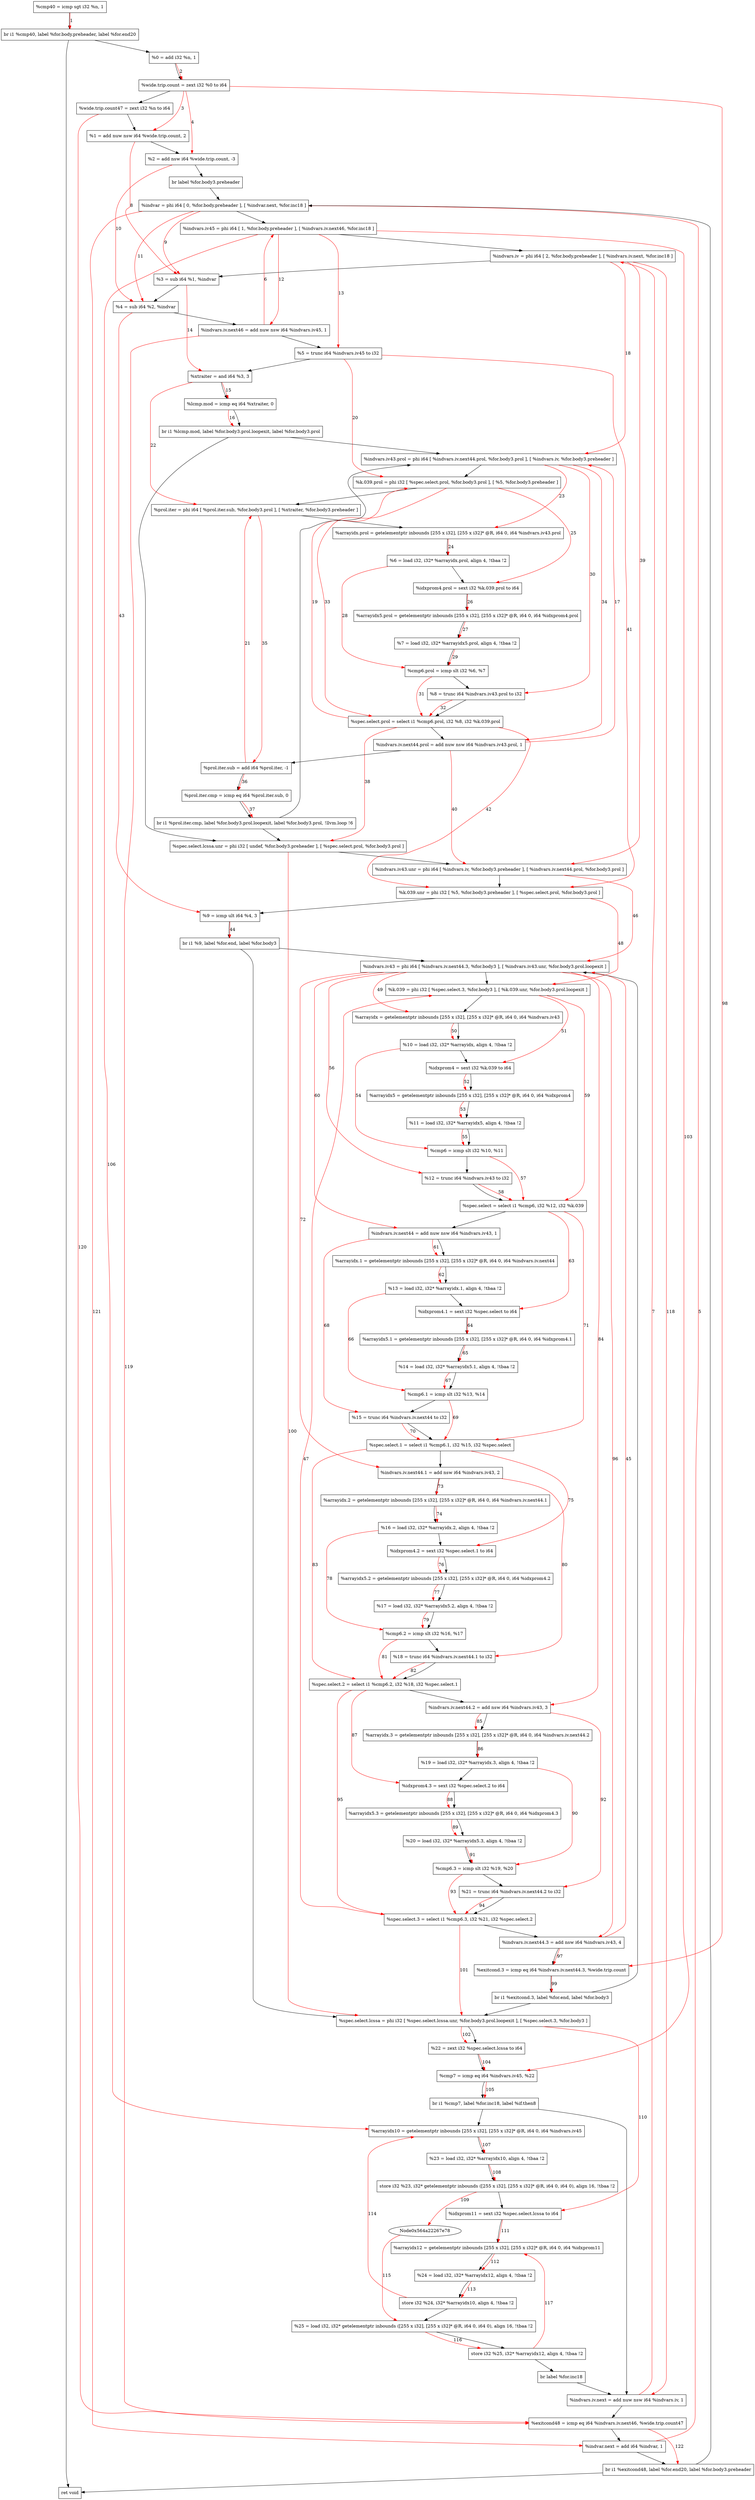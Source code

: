 digraph "CDFG for'func' function" {
	Node0x564a222619b0[shape=record, label="  %cmp40 = icmp sgt i32 %n, 1"]
	Node0x564a221ebc98[shape=record, label="  br i1 %cmp40, label %for.body.preheader, label %for.end20"]
	Node0x564a22261c00[shape=record, label="  %0 = add i32 %n, 1"]
	Node0x564a222612f8[shape=record, label="  %wide.trip.count = zext i32 %0 to i64"]
	Node0x564a22261c88[shape=record, label="  %wide.trip.count47 = zext i32 %n to i64"]
	Node0x564a22261d60[shape=record, label="  %1 = add nuw nsw i64 %wide.trip.count, 2"]
	Node0x564a22261e20[shape=record, label="  %2 = add nsw i64 %wide.trip.count, -3"]
	Node0x564a22261fb8[shape=record, label="  br label %for.body3.preheader"]
	Node0x564a22262118[shape=record, label="  %indvar = phi i64 [ 0, %for.body.preheader ], [ %indvar.next, %for.inc18 ]"]
	Node0x564a222622d8[shape=record, label="  %indvars.iv45 = phi i64 [ 1, %for.body.preheader ], [ %indvars.iv.next46, %for.inc18 ]"]
	Node0x564a22262438[shape=record, label="  %indvars.iv = phi i64 [ 2, %for.body.preheader ], [ %indvars.iv.next, %for.inc18 ]"]
	Node0x564a22262530[shape=record, label="  %3 = sub i64 %1, %indvar"]
	Node0x564a222625a0[shape=record, label="  %4 = sub i64 %2, %indvar"]
	Node0x564a22262660[shape=record, label="  %indvars.iv.next46 = add nuw nsw i64 %indvars.iv45, 1"]
	Node0x564a22262288[shape=record, label="  %5 = trunc i64 %indvars.iv45 to i32"]
	Node0x564a22262870[shape=record, label="  %xtraiter = and i64 %3, 3"]
	Node0x564a22262910[shape=record, label="  %lcmp.mod = icmp eq i64 %xtraiter, 0"]
	Node0x564a221ebdb8[shape=record, label="  br i1 %lcmp.mod, label %for.body3.prol.loopexit, label %for.body3.prol"]
	Node0x564a22262bf8[shape=record, label="  %indvars.iv43.prol = phi i64 [ %indvars.iv.next44.prol, %for.body3.prol ], [ %indvars.iv, %for.body3.preheader ]"]
	Node0x564a22262da8[shape=record, label="  %k.039.prol = phi i32 [ %spec.select.prol, %for.body3.prol ], [ %5, %for.body3.preheader ]"]
	Node0x564a22262f38[shape=record, label="  %prol.iter = phi i64 [ %prol.iter.sub, %for.body3.prol ], [ %xtraiter, %for.body3.preheader ]"]
	Node0x564a22263048[shape=record, label="  %arrayidx.prol = getelementptr inbounds [255 x i32], [255 x i32]* @R, i64 0, i64 %indvars.iv43.prol"]
	Node0x564a222630b8[shape=record, label="  %6 = load i32, i32* %arrayidx.prol, align 4, !tbaa !2"]
	Node0x564a22263fc8[shape=record, label="  %idxprom4.prol = sext i32 %k.039.prol to i64"]
	Node0x564a22264058[shape=record, label="  %arrayidx5.prol = getelementptr inbounds [255 x i32], [255 x i32]* @R, i64 0, i64 %idxprom4.prol"]
	Node0x564a222640f8[shape=record, label="  %7 = load i32, i32* %arrayidx5.prol, align 4, !tbaa !2"]
	Node0x564a22264780[shape=record, label="  %cmp6.prol = icmp slt i32 %6, %7"]
	Node0x564a22264868[shape=record, label="  %8 = trunc i64 %indvars.iv43.prol to i32"]
	Node0x564a221f7468[shape=record, label="  %spec.select.prol = select i1 %cmp6.prol, i32 %8, i32 %k.039.prol"]
	Node0x564a22264c00[shape=record, label="  %indvars.iv.next44.prol = add nuw nsw i64 %indvars.iv43.prol, 1"]
	Node0x564a22264c70[shape=record, label="  %prol.iter.sub = add i64 %prol.iter, -1"]
	Node0x564a22264ce0[shape=record, label="  %prol.iter.cmp = icmp eq i64 %prol.iter.sub, 0"]
	Node0x564a221f7588[shape=record, label="  br i1 %prol.iter.cmp, label %for.body3.prol.loopexit, label %for.body3.prol, !llvm.loop !6"]
	Node0x564a222625e8[shape=record, label="  %spec.select.lcssa.unr = phi i32 [ undef, %for.body3.preheader ], [ %spec.select.prol, %for.body3.prol ]"]
	Node0x564a222652c8[shape=record, label="  %indvars.iv43.unr = phi i64 [ %indvars.iv, %for.body3.preheader ], [ %indvars.iv.next44.prol, %for.body3.prol ]"]
	Node0x564a22265398[shape=record, label="  %k.039.unr = phi i32 [ %5, %for.body3.preheader ], [ %spec.select.prol, %for.body3.prol ]"]
	Node0x564a22265460[shape=record, label="  %9 = icmp ult i64 %4, 3"]
	Node0x564a22265588[shape=record, label="  br i1 %9, label %for.end, label %for.body3"]
	Node0x564a22265658[shape=record, label="  %indvars.iv43 = phi i64 [ %indvars.iv.next44.3, %for.body3 ], [ %indvars.iv43.unr, %for.body3.prol.loopexit ]"]
	Node0x564a22265f98[shape=record, label="  %k.039 = phi i32 [ %spec.select.3, %for.body3 ], [ %k.039.unr, %for.body3.prol.loopexit ]"]
	Node0x564a22266098[shape=record, label="  %arrayidx = getelementptr inbounds [255 x i32], [255 x i32]* @R, i64 0, i64 %indvars.iv43"]
	Node0x564a22262d08[shape=record, label="  %10 = load i32, i32* %arrayidx, align 4, !tbaa !2"]
	Node0x564a22266108[shape=record, label="  %idxprom4 = sext i32 %k.039 to i64"]
	Node0x564a22266198[shape=record, label="  %arrayidx5 = getelementptr inbounds [255 x i32], [255 x i32]* @R, i64 0, i64 %idxprom4"]
	Node0x564a22266238[shape=record, label="  %11 = load i32, i32* %arrayidx5, align 4, !tbaa !2"]
	Node0x564a222662b0[shape=record, label="  %cmp6 = icmp slt i32 %10, %11"]
	Node0x564a22266328[shape=record, label="  %12 = trunc i64 %indvars.iv43 to i32"]
	Node0x564a222663b8[shape=record, label="  %spec.select = select i1 %cmp6, i32 %12, i32 %k.039"]
	Node0x564a22266490[shape=record, label="  %indvars.iv.next44 = add nuw nsw i64 %indvars.iv43, 1"]
	Node0x564a222665a8[shape=record, label="  %arrayidx.1 = getelementptr inbounds [255 x i32], [255 x i32]* @R, i64 0, i64 %indvars.iv.next44"]
	Node0x564a22266618[shape=record, label="  %13 = load i32, i32* %arrayidx.1, align 4, !tbaa !2"]
	Node0x564a22266678[shape=record, label="  %idxprom4.1 = sext i32 %spec.select to i64"]
	Node0x564a22266708[shape=record, label="  %arrayidx5.1 = getelementptr inbounds [255 x i32], [255 x i32]* @R, i64 0, i64 %idxprom4.1"]
	Node0x564a222667a8[shape=record, label="  %14 = load i32, i32* %arrayidx5.1, align 4, !tbaa !2"]
	Node0x564a22266820[shape=record, label="  %cmp6.1 = icmp slt i32 %13, %14"]
	Node0x564a222668f8[shape=record, label="  %15 = trunc i64 %indvars.iv.next44 to i32"]
	Node0x564a22266988[shape=record, label="  %spec.select.1 = select i1 %cmp6.1, i32 %15, i32 %spec.select"]
	Node0x564a22266a00[shape=record, label="  %indvars.iv.next44.1 = add nsw i64 %indvars.iv43, 2"]
	Node0x564a22266ae8[shape=record, label="  %arrayidx.2 = getelementptr inbounds [255 x i32], [255 x i32]* @R, i64 0, i64 %indvars.iv.next44.1"]
	Node0x564a22266b58[shape=record, label="  %16 = load i32, i32* %arrayidx.2, align 4, !tbaa !2"]
	Node0x564a22266bb8[shape=record, label="  %idxprom4.2 = sext i32 %spec.select.1 to i64"]
	Node0x564a22267268[shape=record, label="  %arrayidx5.2 = getelementptr inbounds [255 x i32], [255 x i32]* @R, i64 0, i64 %idxprom4.2"]
	Node0x564a22267308[shape=record, label="  %17 = load i32, i32* %arrayidx5.2, align 4, !tbaa !2"]
	Node0x564a22267380[shape=record, label="  %cmp6.2 = icmp slt i32 %16, %17"]
	Node0x564a22267458[shape=record, label="  %18 = trunc i64 %indvars.iv.next44.1 to i32"]
	Node0x564a221f7348[shape=record, label="  %spec.select.2 = select i1 %cmp6.2, i32 %18, i32 %spec.select.1"]
	Node0x564a222674d0[shape=record, label="  %indvars.iv.next44.2 = add nsw i64 %indvars.iv43, 3"]
	Node0x564a222675b8[shape=record, label="  %arrayidx.3 = getelementptr inbounds [255 x i32], [255 x i32]* @R, i64 0, i64 %indvars.iv.next44.2"]
	Node0x564a22267628[shape=record, label="  %19 = load i32, i32* %arrayidx.3, align 4, !tbaa !2"]
	Node0x564a22267688[shape=record, label="  %idxprom4.3 = sext i32 %spec.select.2 to i64"]
	Node0x564a22267718[shape=record, label="  %arrayidx5.3 = getelementptr inbounds [255 x i32], [255 x i32]* @R, i64 0, i64 %idxprom4.3"]
	Node0x564a222677b8[shape=record, label="  %20 = load i32, i32* %arrayidx5.3, align 4, !tbaa !2"]
	Node0x564a22267830[shape=record, label="  %cmp6.3 = icmp slt i32 %19, %20"]
	Node0x564a22267908[shape=record, label="  %21 = trunc i64 %indvars.iv.next44.2 to i32"]
	Node0x564a22267998[shape=record, label="  %spec.select.3 = select i1 %cmp6.3, i32 %21, i32 %spec.select.2"]
	Node0x564a22267a10[shape=record, label="  %indvars.iv.next44.3 = add nsw i64 %indvars.iv43, 4"]
	Node0x564a22267a80[shape=record, label="  %exitcond.3 = icmp eq i64 %indvars.iv.next44.3, %wide.trip.count"]
	Node0x564a22267b08[shape=record, label="  br i1 %exitcond.3, label %for.end, label %for.body3"]
	Node0x564a22267b58[shape=record, label="  %spec.select.lcssa = phi i32 [ %spec.select.lcssa.unr, %for.body3.prol.loopexit ], [ %spec.select.3, %for.body3 ]"]
	Node0x564a22262a48[shape=record, label="  %22 = zext i32 %spec.select.lcssa to i64"]
	Node0x564a22267c50[shape=record, label="  %cmp7 = icmp eq i64 %indvars.iv45, %22"]
	Node0x564a22267d28[shape=record, label="  br i1 %cmp7, label %for.inc18, label %if.then8"]
	Node0x564a22267db8[shape=record, label="  %arrayidx10 = getelementptr inbounds [255 x i32], [255 x i32]* @R, i64 0, i64 %indvars.iv45"]
	Node0x564a22262e88[shape=record, label="  %23 = load i32, i32* %arrayidx10, align 4, !tbaa !2"]
	Node0x564a222680f0[shape=record, label="  store i32 %23, i32* getelementptr inbounds ([255 x i32], [255 x i32]* @R, i64 0, i64 0), align 16, !tbaa !2"]
	Node0x564a22262af8[shape=record, label="  %idxprom11 = sext i32 %spec.select.lcssa to i64"]
	Node0x564a222681b8[shape=record, label="  %arrayidx12 = getelementptr inbounds [255 x i32], [255 x i32]* @R, i64 0, i64 %idxprom11"]
	Node0x564a22268228[shape=record, label="  %24 = load i32, i32* %arrayidx12, align 4, !tbaa !2"]
	Node0x564a222682a0[shape=record, label="  store i32 %24, i32* %arrayidx10, align 4, !tbaa !2"]
	Node0x564a22268308[shape=record, label="  %25 = load i32, i32* getelementptr inbounds ([255 x i32], [255 x i32]* @R, i64 0, i64 0), align 16, !tbaa !2"]
	Node0x564a22268380[shape=record, label="  store i32 %25, i32* %arrayidx12, align 4, !tbaa !2"]
	Node0x564a222683e8[shape=record, label="  br label %for.inc18"]
	Node0x564a22268460[shape=record, label="  %indvars.iv.next = add nuw nsw i64 %indvars.iv, 1"]
	Node0x564a22268500[shape=record, label="  %exitcond48 = icmp eq i64 %indvars.iv.next46, %wide.trip.count47"]
	Node0x564a22268570[shape=record, label="  %indvar.next = add i64 %indvar, 1"]
	Node0x564a222685f8[shape=record, label="  br i1 %exitcond48, label %for.end20, label %for.body3.preheader"]
	Node0x564a22268640[shape=record, label="  ret void"]
	Node0x564a222619b0 -> Node0x564a221ebc98
	Node0x564a221ebc98 -> Node0x564a22261c00
	Node0x564a221ebc98 -> Node0x564a22268640
	Node0x564a22261c00 -> Node0x564a222612f8
	Node0x564a222612f8 -> Node0x564a22261c88
	Node0x564a22261c88 -> Node0x564a22261d60
	Node0x564a22261d60 -> Node0x564a22261e20
	Node0x564a22261e20 -> Node0x564a22261fb8
	Node0x564a22261fb8 -> Node0x564a22262118
	Node0x564a22262118 -> Node0x564a222622d8
	Node0x564a222622d8 -> Node0x564a22262438
	Node0x564a22262438 -> Node0x564a22262530
	Node0x564a22262530 -> Node0x564a222625a0
	Node0x564a222625a0 -> Node0x564a22262660
	Node0x564a22262660 -> Node0x564a22262288
	Node0x564a22262288 -> Node0x564a22262870
	Node0x564a22262870 -> Node0x564a22262910
	Node0x564a22262910 -> Node0x564a221ebdb8
	Node0x564a221ebdb8 -> Node0x564a222625e8
	Node0x564a221ebdb8 -> Node0x564a22262bf8
	Node0x564a22262bf8 -> Node0x564a22262da8
	Node0x564a22262da8 -> Node0x564a22262f38
	Node0x564a22262f38 -> Node0x564a22263048
	Node0x564a22263048 -> Node0x564a222630b8
	Node0x564a222630b8 -> Node0x564a22263fc8
	Node0x564a22263fc8 -> Node0x564a22264058
	Node0x564a22264058 -> Node0x564a222640f8
	Node0x564a222640f8 -> Node0x564a22264780
	Node0x564a22264780 -> Node0x564a22264868
	Node0x564a22264868 -> Node0x564a221f7468
	Node0x564a221f7468 -> Node0x564a22264c00
	Node0x564a22264c00 -> Node0x564a22264c70
	Node0x564a22264c70 -> Node0x564a22264ce0
	Node0x564a22264ce0 -> Node0x564a221f7588
	Node0x564a221f7588 -> Node0x564a222625e8
	Node0x564a221f7588 -> Node0x564a22262bf8
	Node0x564a222625e8 -> Node0x564a222652c8
	Node0x564a222652c8 -> Node0x564a22265398
	Node0x564a22265398 -> Node0x564a22265460
	Node0x564a22265460 -> Node0x564a22265588
	Node0x564a22265588 -> Node0x564a22267b58
	Node0x564a22265588 -> Node0x564a22265658
	Node0x564a22265658 -> Node0x564a22265f98
	Node0x564a22265f98 -> Node0x564a22266098
	Node0x564a22266098 -> Node0x564a22262d08
	Node0x564a22262d08 -> Node0x564a22266108
	Node0x564a22266108 -> Node0x564a22266198
	Node0x564a22266198 -> Node0x564a22266238
	Node0x564a22266238 -> Node0x564a222662b0
	Node0x564a222662b0 -> Node0x564a22266328
	Node0x564a22266328 -> Node0x564a222663b8
	Node0x564a222663b8 -> Node0x564a22266490
	Node0x564a22266490 -> Node0x564a222665a8
	Node0x564a222665a8 -> Node0x564a22266618
	Node0x564a22266618 -> Node0x564a22266678
	Node0x564a22266678 -> Node0x564a22266708
	Node0x564a22266708 -> Node0x564a222667a8
	Node0x564a222667a8 -> Node0x564a22266820
	Node0x564a22266820 -> Node0x564a222668f8
	Node0x564a222668f8 -> Node0x564a22266988
	Node0x564a22266988 -> Node0x564a22266a00
	Node0x564a22266a00 -> Node0x564a22266ae8
	Node0x564a22266ae8 -> Node0x564a22266b58
	Node0x564a22266b58 -> Node0x564a22266bb8
	Node0x564a22266bb8 -> Node0x564a22267268
	Node0x564a22267268 -> Node0x564a22267308
	Node0x564a22267308 -> Node0x564a22267380
	Node0x564a22267380 -> Node0x564a22267458
	Node0x564a22267458 -> Node0x564a221f7348
	Node0x564a221f7348 -> Node0x564a222674d0
	Node0x564a222674d0 -> Node0x564a222675b8
	Node0x564a222675b8 -> Node0x564a22267628
	Node0x564a22267628 -> Node0x564a22267688
	Node0x564a22267688 -> Node0x564a22267718
	Node0x564a22267718 -> Node0x564a222677b8
	Node0x564a222677b8 -> Node0x564a22267830
	Node0x564a22267830 -> Node0x564a22267908
	Node0x564a22267908 -> Node0x564a22267998
	Node0x564a22267998 -> Node0x564a22267a10
	Node0x564a22267a10 -> Node0x564a22267a80
	Node0x564a22267a80 -> Node0x564a22267b08
	Node0x564a22267b08 -> Node0x564a22267b58
	Node0x564a22267b08 -> Node0x564a22265658
	Node0x564a22267b58 -> Node0x564a22262a48
	Node0x564a22262a48 -> Node0x564a22267c50
	Node0x564a22267c50 -> Node0x564a22267d28
	Node0x564a22267d28 -> Node0x564a22268460
	Node0x564a22267d28 -> Node0x564a22267db8
	Node0x564a22267db8 -> Node0x564a22262e88
	Node0x564a22262e88 -> Node0x564a222680f0
	Node0x564a222680f0 -> Node0x564a22262af8
	Node0x564a22262af8 -> Node0x564a222681b8
	Node0x564a222681b8 -> Node0x564a22268228
	Node0x564a22268228 -> Node0x564a222682a0
	Node0x564a222682a0 -> Node0x564a22268308
	Node0x564a22268308 -> Node0x564a22268380
	Node0x564a22268380 -> Node0x564a222683e8
	Node0x564a222683e8 -> Node0x564a22268460
	Node0x564a22268460 -> Node0x564a22268500
	Node0x564a22268500 -> Node0x564a22268570
	Node0x564a22268570 -> Node0x564a222685f8
	Node0x564a222685f8 -> Node0x564a22268640
	Node0x564a222685f8 -> Node0x564a22262118
edge [color=red]
	Node0x564a222619b0 -> Node0x564a221ebc98[label="1"]
	Node0x564a22261c00 -> Node0x564a222612f8[label="2"]
	Node0x564a222612f8 -> Node0x564a22261d60[label="3"]
	Node0x564a222612f8 -> Node0x564a22261e20[label="4"]
	Node0x564a22268570 -> Node0x564a22262118[label="5"]
	Node0x564a22262660 -> Node0x564a222622d8[label="6"]
	Node0x564a22268460 -> Node0x564a22262438[label="7"]
	Node0x564a22261d60 -> Node0x564a22262530[label="8"]
	Node0x564a22262118 -> Node0x564a22262530[label="9"]
	Node0x564a22261e20 -> Node0x564a222625a0[label="10"]
	Node0x564a22262118 -> Node0x564a222625a0[label="11"]
	Node0x564a222622d8 -> Node0x564a22262660[label="12"]
	Node0x564a222622d8 -> Node0x564a22262288[label="13"]
	Node0x564a22262530 -> Node0x564a22262870[label="14"]
	Node0x564a22262870 -> Node0x564a22262910[label="15"]
	Node0x564a22262910 -> Node0x564a221ebdb8[label="16"]
	Node0x564a22264c00 -> Node0x564a22262bf8[label="17"]
	Node0x564a22262438 -> Node0x564a22262bf8[label="18"]
	Node0x564a221f7468 -> Node0x564a22262da8[label="19"]
	Node0x564a22262288 -> Node0x564a22262da8[label="20"]
	Node0x564a22264c70 -> Node0x564a22262f38[label="21"]
	Node0x564a22262870 -> Node0x564a22262f38[label="22"]
	Node0x564a22262bf8 -> Node0x564a22263048[label="23"]
	Node0x564a22263048 -> Node0x564a222630b8[label="24"]
	Node0x564a22262da8 -> Node0x564a22263fc8[label="25"]
	Node0x564a22263fc8 -> Node0x564a22264058[label="26"]
	Node0x564a22264058 -> Node0x564a222640f8[label="27"]
	Node0x564a222630b8 -> Node0x564a22264780[label="28"]
	Node0x564a222640f8 -> Node0x564a22264780[label="29"]
	Node0x564a22262bf8 -> Node0x564a22264868[label="30"]
	Node0x564a22264780 -> Node0x564a221f7468[label="31"]
	Node0x564a22264868 -> Node0x564a221f7468[label="32"]
	Node0x564a22262da8 -> Node0x564a221f7468[label="33"]
	Node0x564a22262bf8 -> Node0x564a22264c00[label="34"]
	Node0x564a22262f38 -> Node0x564a22264c70[label="35"]
	Node0x564a22264c70 -> Node0x564a22264ce0[label="36"]
	Node0x564a22264ce0 -> Node0x564a221f7588[label="37"]
	Node0x564a221f7468 -> Node0x564a222625e8[label="38"]
	Node0x564a22262438 -> Node0x564a222652c8[label="39"]
	Node0x564a22264c00 -> Node0x564a222652c8[label="40"]
	Node0x564a22262288 -> Node0x564a22265398[label="41"]
	Node0x564a221f7468 -> Node0x564a22265398[label="42"]
	Node0x564a222625a0 -> Node0x564a22265460[label="43"]
	Node0x564a22265460 -> Node0x564a22265588[label="44"]
	Node0x564a22267a10 -> Node0x564a22265658[label="45"]
	Node0x564a222652c8 -> Node0x564a22265658[label="46"]
	Node0x564a22267998 -> Node0x564a22265f98[label="47"]
	Node0x564a22265398 -> Node0x564a22265f98[label="48"]
	Node0x564a22265658 -> Node0x564a22266098[label="49"]
	Node0x564a22266098 -> Node0x564a22262d08[label="50"]
	Node0x564a22265f98 -> Node0x564a22266108[label="51"]
	Node0x564a22266108 -> Node0x564a22266198[label="52"]
	Node0x564a22266198 -> Node0x564a22266238[label="53"]
	Node0x564a22262d08 -> Node0x564a222662b0[label="54"]
	Node0x564a22266238 -> Node0x564a222662b0[label="55"]
	Node0x564a22265658 -> Node0x564a22266328[label="56"]
	Node0x564a222662b0 -> Node0x564a222663b8[label="57"]
	Node0x564a22266328 -> Node0x564a222663b8[label="58"]
	Node0x564a22265f98 -> Node0x564a222663b8[label="59"]
	Node0x564a22265658 -> Node0x564a22266490[label="60"]
	Node0x564a22266490 -> Node0x564a222665a8[label="61"]
	Node0x564a222665a8 -> Node0x564a22266618[label="62"]
	Node0x564a222663b8 -> Node0x564a22266678[label="63"]
	Node0x564a22266678 -> Node0x564a22266708[label="64"]
	Node0x564a22266708 -> Node0x564a222667a8[label="65"]
	Node0x564a22266618 -> Node0x564a22266820[label="66"]
	Node0x564a222667a8 -> Node0x564a22266820[label="67"]
	Node0x564a22266490 -> Node0x564a222668f8[label="68"]
	Node0x564a22266820 -> Node0x564a22266988[label="69"]
	Node0x564a222668f8 -> Node0x564a22266988[label="70"]
	Node0x564a222663b8 -> Node0x564a22266988[label="71"]
	Node0x564a22265658 -> Node0x564a22266a00[label="72"]
	Node0x564a22266a00 -> Node0x564a22266ae8[label="73"]
	Node0x564a22266ae8 -> Node0x564a22266b58[label="74"]
	Node0x564a22266988 -> Node0x564a22266bb8[label="75"]
	Node0x564a22266bb8 -> Node0x564a22267268[label="76"]
	Node0x564a22267268 -> Node0x564a22267308[label="77"]
	Node0x564a22266b58 -> Node0x564a22267380[label="78"]
	Node0x564a22267308 -> Node0x564a22267380[label="79"]
	Node0x564a22266a00 -> Node0x564a22267458[label="80"]
	Node0x564a22267380 -> Node0x564a221f7348[label="81"]
	Node0x564a22267458 -> Node0x564a221f7348[label="82"]
	Node0x564a22266988 -> Node0x564a221f7348[label="83"]
	Node0x564a22265658 -> Node0x564a222674d0[label="84"]
	Node0x564a222674d0 -> Node0x564a222675b8[label="85"]
	Node0x564a222675b8 -> Node0x564a22267628[label="86"]
	Node0x564a221f7348 -> Node0x564a22267688[label="87"]
	Node0x564a22267688 -> Node0x564a22267718[label="88"]
	Node0x564a22267718 -> Node0x564a222677b8[label="89"]
	Node0x564a22267628 -> Node0x564a22267830[label="90"]
	Node0x564a222677b8 -> Node0x564a22267830[label="91"]
	Node0x564a222674d0 -> Node0x564a22267908[label="92"]
	Node0x564a22267830 -> Node0x564a22267998[label="93"]
	Node0x564a22267908 -> Node0x564a22267998[label="94"]
	Node0x564a221f7348 -> Node0x564a22267998[label="95"]
	Node0x564a22265658 -> Node0x564a22267a10[label="96"]
	Node0x564a22267a10 -> Node0x564a22267a80[label="97"]
	Node0x564a222612f8 -> Node0x564a22267a80[label="98"]
	Node0x564a22267a80 -> Node0x564a22267b08[label="99"]
	Node0x564a222625e8 -> Node0x564a22267b58[label="100"]
	Node0x564a22267998 -> Node0x564a22267b58[label="101"]
	Node0x564a22267b58 -> Node0x564a22262a48[label="102"]
	Node0x564a222622d8 -> Node0x564a22267c50[label="103"]
	Node0x564a22262a48 -> Node0x564a22267c50[label="104"]
	Node0x564a22267c50 -> Node0x564a22267d28[label="105"]
	Node0x564a222622d8 -> Node0x564a22267db8[label="106"]
	Node0x564a22267db8 -> Node0x564a22262e88[label="107"]
	Node0x564a22262e88 -> Node0x564a222680f0[label="108"]
	Node0x564a222680f0 -> Node0x564a22267e78[label="109"]
	Node0x564a22267b58 -> Node0x564a22262af8[label="110"]
	Node0x564a22262af8 -> Node0x564a222681b8[label="111"]
	Node0x564a222681b8 -> Node0x564a22268228[label="112"]
	Node0x564a22268228 -> Node0x564a222682a0[label="113"]
	Node0x564a222682a0 -> Node0x564a22267db8[label="114"]
	Node0x564a22267e78 -> Node0x564a22268308[label="115"]
	Node0x564a22268308 -> Node0x564a22268380[label="116"]
	Node0x564a22268380 -> Node0x564a222681b8[label="117"]
	Node0x564a22262438 -> Node0x564a22268460[label="118"]
	Node0x564a22262660 -> Node0x564a22268500[label="119"]
	Node0x564a22261c88 -> Node0x564a22268500[label="120"]
	Node0x564a22262118 -> Node0x564a22268570[label="121"]
	Node0x564a22268500 -> Node0x564a222685f8[label="122"]
}
